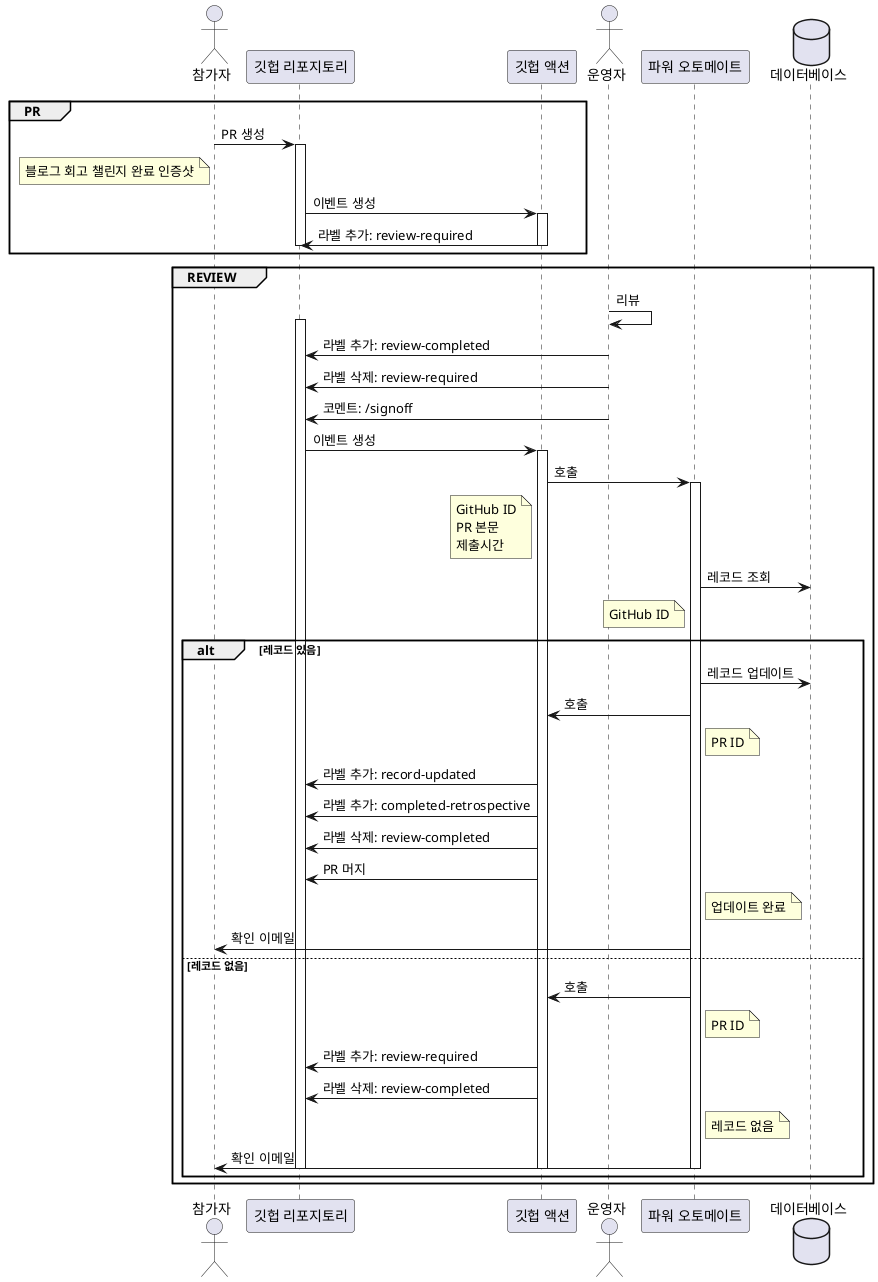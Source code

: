 @startuml

actor 참가자 as P
participant "깃헙 리포지토리" as REPO
participant "깃헙 액션" as GHA
actor 운영자 as OP
participant "파워 오토메이트" as PA
database 데이터베이스 as DB

group PR
    P -> REPO: PR 생성
    note left of P
        블로그 회고 챌린지 완료 인증샷
    end note

    activate REPO
    REPO -> GHA: 이벤트 생성
    activate GHA
    GHA -> REPO: 라벨 추가: review-required
    deactivate GHA
    deactivate REPO
end

group REVIEW
    OP -> OP: 리뷰

    activate REPO
    OP -> REPO: 라벨 추가: review-completed
    OP -> REPO: 라벨 삭제: review-required
    OP -> REPO: 코멘트: /signoff
    REPO -> GHA: 이벤트 생성

    activate GHA
    GHA -> PA: 호출
    note left of GHA
        GitHub ID
        PR 본문
        제출시간
    end note

    activate PA
    PA -> DB: 레코드 조회
    note left of PA
        GitHub ID
    end note

    alt 레코드 있음
        PA -> DB: 레코드 업데이트
        PA -> GHA: 호출
        note right of PA
            PR ID
        end note
        GHA -> REPO: 라벨 추가: record-updated
        GHA -> REPO: 라벨 추가: completed-retrospective
        GHA -> REPO: 라벨 삭제: review-completed
        GHA -> REPO: PR 머지
        note right of PA
            업데이트 완료
        end note
        PA -> P: 확인 이메일
    else 레코드 없음
        PA -> GHA: 호출
        note right of PA
            PR ID
        end note
        GHA -> REPO: 라벨 추가: review-required
        GHA -> REPO: 라벨 삭제: review-completed
        note right of PA
            레코드 없음
        end note
        PA -> P: 확인 이메일

        deactivate PA
        deactivate GHA
        deactivate REPO
    end
end

@enduml
